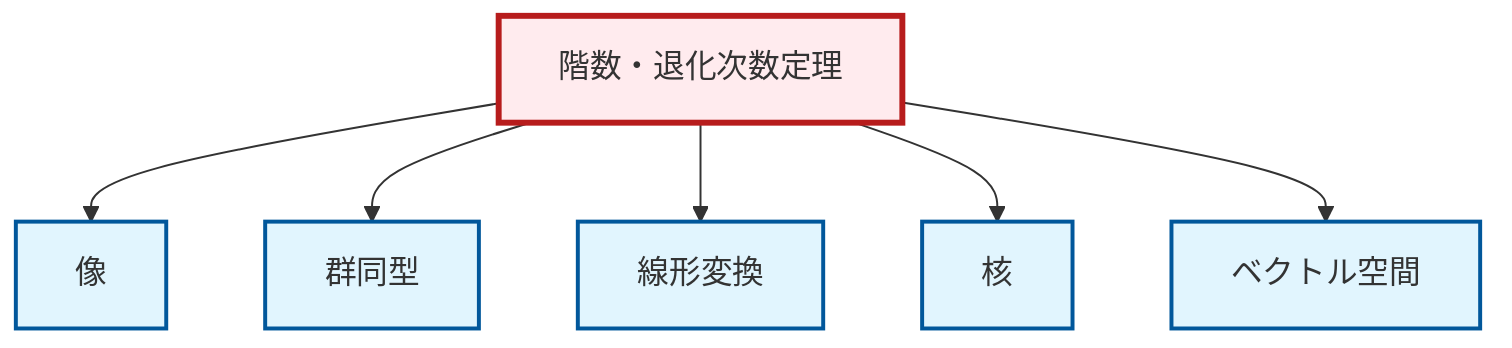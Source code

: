 graph TD
    classDef definition fill:#e1f5fe,stroke:#01579b,stroke-width:2px
    classDef theorem fill:#f3e5f5,stroke:#4a148c,stroke-width:2px
    classDef axiom fill:#fff3e0,stroke:#e65100,stroke-width:2px
    classDef example fill:#e8f5e9,stroke:#1b5e20,stroke-width:2px
    classDef current fill:#ffebee,stroke:#b71c1c,stroke-width:3px
    def-isomorphism["群同型"]:::definition
    def-vector-space["ベクトル空間"]:::definition
    thm-rank-nullity["階数・退化次数定理"]:::theorem
    def-kernel["核"]:::definition
    def-image["像"]:::definition
    def-linear-transformation["線形変換"]:::definition
    thm-rank-nullity --> def-image
    thm-rank-nullity --> def-isomorphism
    thm-rank-nullity --> def-linear-transformation
    thm-rank-nullity --> def-kernel
    thm-rank-nullity --> def-vector-space
    class thm-rank-nullity current